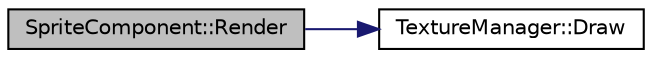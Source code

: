 digraph "SpriteComponent::Render"
{
  edge [fontname="Helvetica",fontsize="10",labelfontname="Helvetica",labelfontsize="10"];
  node [fontname="Helvetica",fontsize="10",shape=record];
  rankdir="LR";
  Node1 [label="SpriteComponent::Render",height=0.2,width=0.4,color="black", fillcolor="grey75", style="filled", fontcolor="black"];
  Node1 -> Node2 [color="midnightblue",fontsize="10",style="solid",fontname="Helvetica"];
  Node2 [label="TextureManager::Draw",height=0.2,width=0.4,color="black", fillcolor="white", style="filled",URL="$class_texture_manager.html#ad541d016d2823f4694da793ae887e573"];
}
